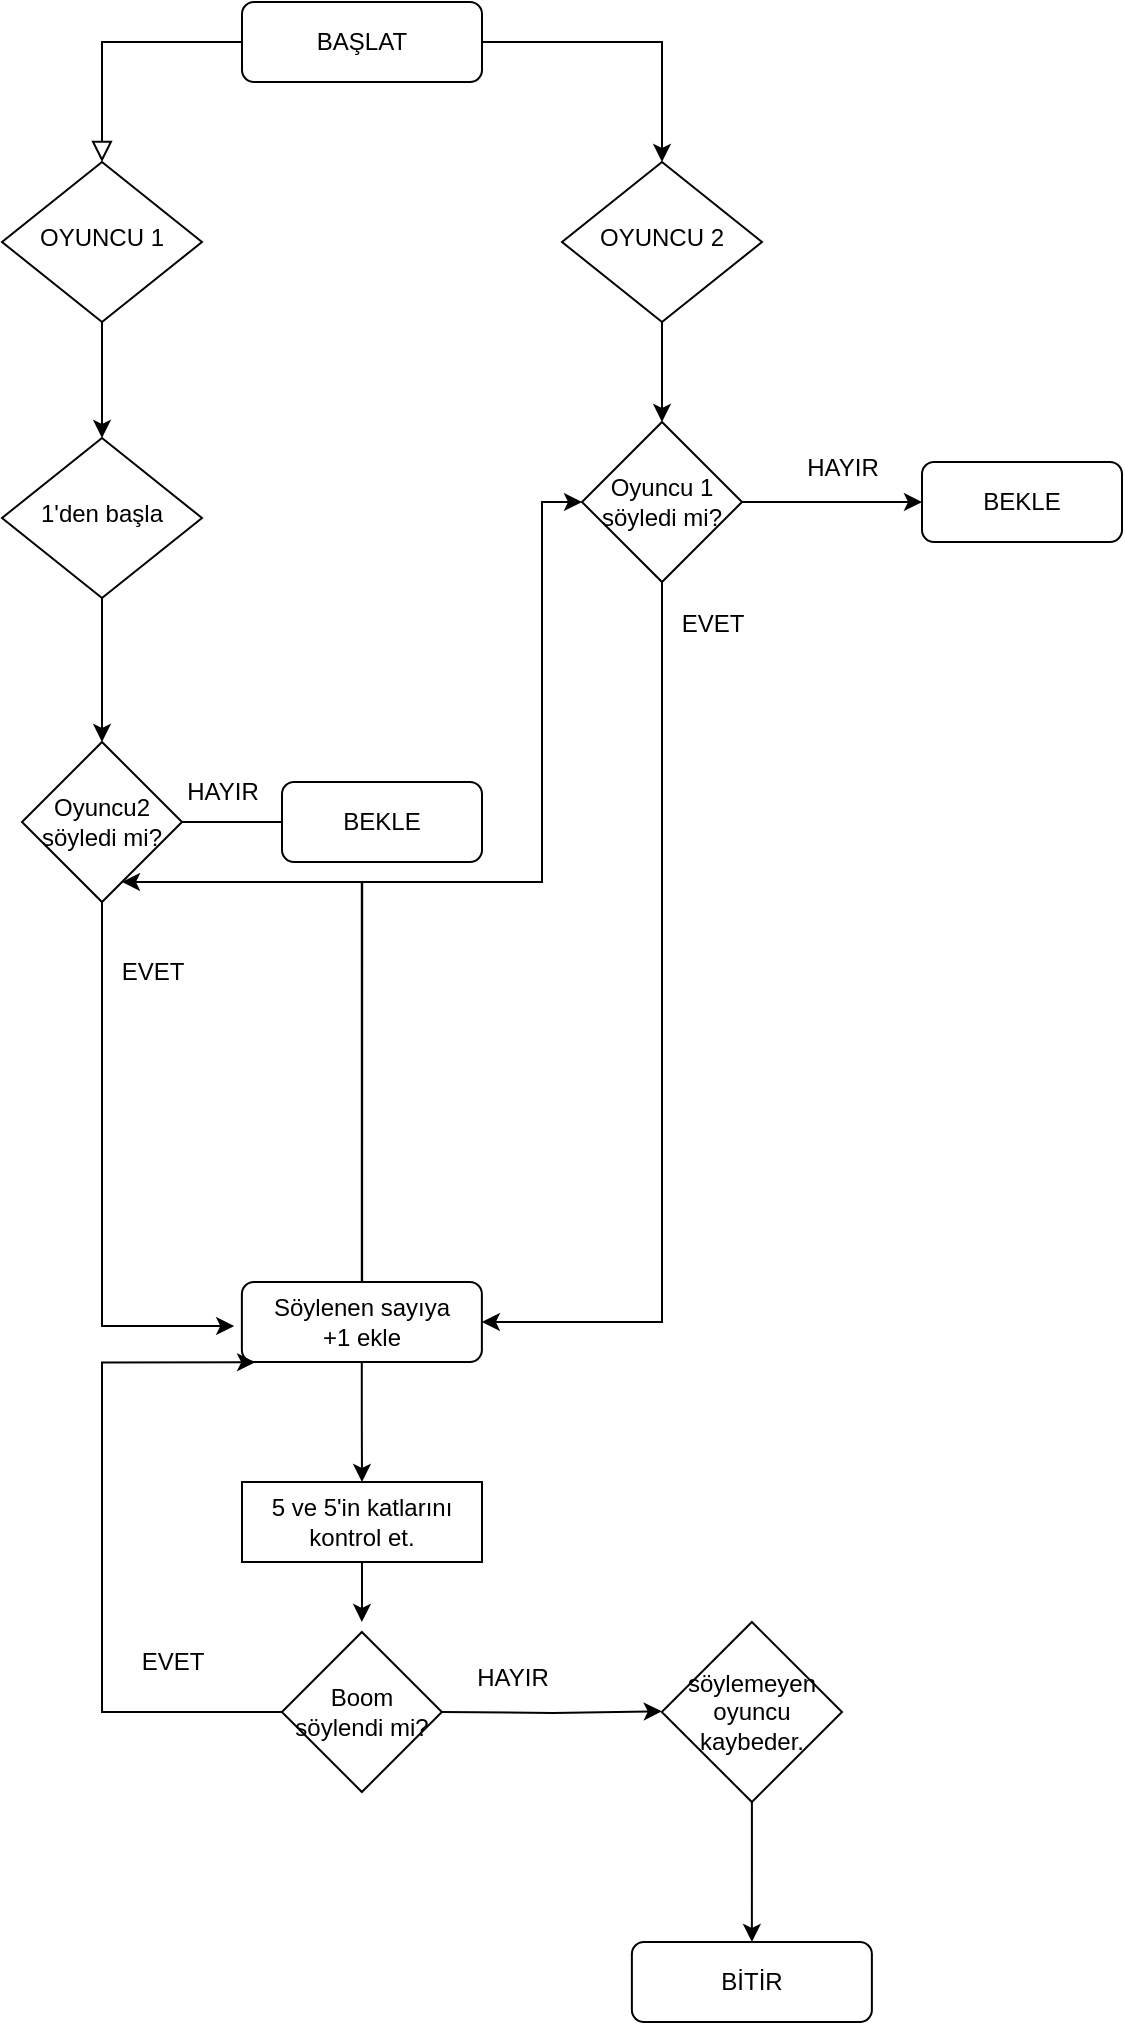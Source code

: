 <mxfile version="24.6.3" type="github">
  <diagram id="C5RBs43oDa-KdzZeNtuy" name="Page-1">
    <mxGraphModel dx="1432" dy="819" grid="1" gridSize="10" guides="1" tooltips="1" connect="1" arrows="1" fold="1" page="1" pageScale="1" pageWidth="827" pageHeight="1169" math="0" shadow="0">
      <root>
        <mxCell id="WIyWlLk6GJQsqaUBKTNV-0" />
        <mxCell id="WIyWlLk6GJQsqaUBKTNV-1" parent="WIyWlLk6GJQsqaUBKTNV-0" />
        <mxCell id="WIyWlLk6GJQsqaUBKTNV-2" value="" style="rounded=0;html=1;jettySize=auto;orthogonalLoop=1;fontSize=11;endArrow=block;endFill=0;endSize=8;strokeWidth=1;shadow=0;labelBackgroundColor=none;edgeStyle=orthogonalEdgeStyle;" parent="WIyWlLk6GJQsqaUBKTNV-1" source="WIyWlLk6GJQsqaUBKTNV-3" target="WIyWlLk6GJQsqaUBKTNV-6" edge="1">
          <mxGeometry relative="1" as="geometry" />
        </mxCell>
        <mxCell id="fPUwkOwxHlRfJI3YSPUk-1" style="edgeStyle=orthogonalEdgeStyle;rounded=0;orthogonalLoop=1;jettySize=auto;html=1;entryX=0.5;entryY=0;entryDx=0;entryDy=0;" edge="1" parent="WIyWlLk6GJQsqaUBKTNV-1" source="WIyWlLk6GJQsqaUBKTNV-3" target="fPUwkOwxHlRfJI3YSPUk-0">
          <mxGeometry relative="1" as="geometry" />
        </mxCell>
        <mxCell id="WIyWlLk6GJQsqaUBKTNV-3" value="BAŞLAT" style="rounded=1;whiteSpace=wrap;html=1;fontSize=12;glass=0;strokeWidth=1;shadow=0;" parent="WIyWlLk6GJQsqaUBKTNV-1" vertex="1">
          <mxGeometry x="160" y="10" width="120" height="40" as="geometry" />
        </mxCell>
        <mxCell id="fPUwkOwxHlRfJI3YSPUk-19" style="edgeStyle=orthogonalEdgeStyle;rounded=0;orthogonalLoop=1;jettySize=auto;html=1;entryX=0.5;entryY=0;entryDx=0;entryDy=0;" edge="1" parent="WIyWlLk6GJQsqaUBKTNV-1" source="WIyWlLk6GJQsqaUBKTNV-6" target="WIyWlLk6GJQsqaUBKTNV-10">
          <mxGeometry relative="1" as="geometry" />
        </mxCell>
        <mxCell id="WIyWlLk6GJQsqaUBKTNV-6" value="OYUNCU 1" style="rhombus;whiteSpace=wrap;html=1;shadow=0;fontFamily=Helvetica;fontSize=12;align=center;strokeWidth=1;spacing=6;spacingTop=-4;" parent="WIyWlLk6GJQsqaUBKTNV-1" vertex="1">
          <mxGeometry x="40" y="90" width="100" height="80" as="geometry" />
        </mxCell>
        <mxCell id="fPUwkOwxHlRfJI3YSPUk-36" style="edgeStyle=orthogonalEdgeStyle;rounded=0;orthogonalLoop=1;jettySize=auto;html=1;" edge="1" parent="WIyWlLk6GJQsqaUBKTNV-1" source="WIyWlLk6GJQsqaUBKTNV-10">
          <mxGeometry relative="1" as="geometry">
            <mxPoint x="90" y="380.0" as="targetPoint" />
          </mxGeometry>
        </mxCell>
        <mxCell id="WIyWlLk6GJQsqaUBKTNV-10" value="1&#39;den başla" style="rhombus;whiteSpace=wrap;html=1;shadow=0;fontFamily=Helvetica;fontSize=12;align=center;strokeWidth=1;spacing=6;spacingTop=-4;" parent="WIyWlLk6GJQsqaUBKTNV-1" vertex="1">
          <mxGeometry x="40" y="228" width="100" height="80" as="geometry" />
        </mxCell>
        <mxCell id="fPUwkOwxHlRfJI3YSPUk-13" style="edgeStyle=orthogonalEdgeStyle;rounded=0;orthogonalLoop=1;jettySize=auto;html=1;" edge="1" parent="WIyWlLk6GJQsqaUBKTNV-1" source="fPUwkOwxHlRfJI3YSPUk-0">
          <mxGeometry relative="1" as="geometry">
            <mxPoint x="370" y="220" as="targetPoint" />
          </mxGeometry>
        </mxCell>
        <mxCell id="fPUwkOwxHlRfJI3YSPUk-0" value="OYUNCU 2" style="rhombus;whiteSpace=wrap;html=1;shadow=0;fontFamily=Helvetica;fontSize=12;align=center;strokeWidth=1;spacing=6;spacingTop=-4;" vertex="1" parent="WIyWlLk6GJQsqaUBKTNV-1">
          <mxGeometry x="320" y="90" width="100" height="80" as="geometry" />
        </mxCell>
        <mxCell id="fPUwkOwxHlRfJI3YSPUk-6" style="edgeStyle=orthogonalEdgeStyle;rounded=0;orthogonalLoop=1;jettySize=auto;html=1;" edge="1" parent="WIyWlLk6GJQsqaUBKTNV-1">
          <mxGeometry relative="1" as="geometry">
            <mxPoint x="369.88" y="864.66" as="targetPoint" />
            <mxPoint x="259.94" y="865" as="sourcePoint" />
          </mxGeometry>
        </mxCell>
        <mxCell id="fPUwkOwxHlRfJI3YSPUk-7" value="&lt;div&gt;HAYIR&lt;/div&gt;&lt;div&gt;&lt;br&gt;&lt;/div&gt;" style="text;html=1;align=center;verticalAlign=middle;resizable=0;points=[];autosize=1;strokeColor=none;fillColor=none;" vertex="1" parent="WIyWlLk6GJQsqaUBKTNV-1">
          <mxGeometry x="264.88" y="835" width="60" height="40" as="geometry" />
        </mxCell>
        <mxCell id="fPUwkOwxHlRfJI3YSPUk-29" style="edgeStyle=orthogonalEdgeStyle;rounded=0;orthogonalLoop=1;jettySize=auto;html=1;entryX=0.5;entryY=0;entryDx=0;entryDy=0;" edge="1" parent="WIyWlLk6GJQsqaUBKTNV-1" source="fPUwkOwxHlRfJI3YSPUk-10" target="fPUwkOwxHlRfJI3YSPUk-12">
          <mxGeometry relative="1" as="geometry" />
        </mxCell>
        <mxCell id="fPUwkOwxHlRfJI3YSPUk-10" value="&lt;div&gt;söylemeyen oyuncu kaybeder.&lt;/div&gt;" style="rhombus;whiteSpace=wrap;html=1;" vertex="1" parent="WIyWlLk6GJQsqaUBKTNV-1">
          <mxGeometry x="369.88" y="820" width="90.12" height="90" as="geometry" />
        </mxCell>
        <mxCell id="fPUwkOwxHlRfJI3YSPUk-12" value="BİTİR" style="rounded=1;whiteSpace=wrap;html=1;fontSize=12;glass=0;strokeWidth=1;shadow=0;" vertex="1" parent="WIyWlLk6GJQsqaUBKTNV-1">
          <mxGeometry x="354.94" y="980" width="120" height="40" as="geometry" />
        </mxCell>
        <mxCell id="fPUwkOwxHlRfJI3YSPUk-15" style="edgeStyle=orthogonalEdgeStyle;rounded=0;orthogonalLoop=1;jettySize=auto;html=1;" edge="1" parent="WIyWlLk6GJQsqaUBKTNV-1" source="fPUwkOwxHlRfJI3YSPUk-14" target="fPUwkOwxHlRfJI3YSPUk-16">
          <mxGeometry relative="1" as="geometry">
            <mxPoint x="500" y="260.0" as="targetPoint" />
          </mxGeometry>
        </mxCell>
        <mxCell id="fPUwkOwxHlRfJI3YSPUk-18" style="rounded=0;orthogonalLoop=1;jettySize=auto;html=1;edgeStyle=orthogonalEdgeStyle;entryX=1;entryY=0.5;entryDx=0;entryDy=0;" edge="1" parent="WIyWlLk6GJQsqaUBKTNV-1" source="fPUwkOwxHlRfJI3YSPUk-14" target="fPUwkOwxHlRfJI3YSPUk-25">
          <mxGeometry relative="1" as="geometry">
            <mxPoint x="370" y="400" as="targetPoint" />
            <Array as="points">
              <mxPoint x="370" y="670" />
            </Array>
          </mxGeometry>
        </mxCell>
        <mxCell id="fPUwkOwxHlRfJI3YSPUk-14" value="Oyuncu 1&lt;div&gt;söyledi mi?&lt;/div&gt;" style="rhombus;whiteSpace=wrap;html=1;" vertex="1" parent="WIyWlLk6GJQsqaUBKTNV-1">
          <mxGeometry x="330" y="220" width="80" height="80" as="geometry" />
        </mxCell>
        <mxCell id="fPUwkOwxHlRfJI3YSPUk-16" value="BEKLE" style="rounded=1;whiteSpace=wrap;html=1;" vertex="1" parent="WIyWlLk6GJQsqaUBKTNV-1">
          <mxGeometry x="500" y="240" width="100" height="40" as="geometry" />
        </mxCell>
        <mxCell id="fPUwkOwxHlRfJI3YSPUk-17" value="HAYIR" style="text;html=1;align=center;verticalAlign=middle;resizable=0;points=[];autosize=1;strokeColor=none;fillColor=none;" vertex="1" parent="WIyWlLk6GJQsqaUBKTNV-1">
          <mxGeometry x="430" y="228" width="60" height="30" as="geometry" />
        </mxCell>
        <mxCell id="fPUwkOwxHlRfJI3YSPUk-20" value="EVET&lt;div&gt;&lt;br&gt;&lt;/div&gt;" style="text;html=1;align=center;verticalAlign=middle;resizable=0;points=[];autosize=1;strokeColor=none;fillColor=none;" vertex="1" parent="WIyWlLk6GJQsqaUBKTNV-1">
          <mxGeometry x="370" y="308" width="50" height="40" as="geometry" />
        </mxCell>
        <mxCell id="fPUwkOwxHlRfJI3YSPUk-28" style="edgeStyle=orthogonalEdgeStyle;rounded=0;orthogonalLoop=1;jettySize=auto;html=1;" edge="1" parent="WIyWlLk6GJQsqaUBKTNV-1" source="fPUwkOwxHlRfJI3YSPUk-25">
          <mxGeometry relative="1" as="geometry">
            <mxPoint x="220" y="750" as="targetPoint" />
          </mxGeometry>
        </mxCell>
        <mxCell id="fPUwkOwxHlRfJI3YSPUk-48" style="edgeStyle=orthogonalEdgeStyle;rounded=0;orthogonalLoop=1;jettySize=auto;html=1;" edge="1" parent="WIyWlLk6GJQsqaUBKTNV-1" target="fPUwkOwxHlRfJI3YSPUk-37">
          <mxGeometry relative="1" as="geometry">
            <mxPoint x="110" y="450" as="targetPoint" />
            <mxPoint x="220.059" y="650.0" as="sourcePoint" />
            <Array as="points">
              <mxPoint x="220" y="450" />
            </Array>
          </mxGeometry>
        </mxCell>
        <mxCell id="fPUwkOwxHlRfJI3YSPUk-50" style="edgeStyle=orthogonalEdgeStyle;rounded=0;orthogonalLoop=1;jettySize=auto;html=1;entryX=0;entryY=0.5;entryDx=0;entryDy=0;" edge="1" parent="WIyWlLk6GJQsqaUBKTNV-1" source="fPUwkOwxHlRfJI3YSPUk-25" target="fPUwkOwxHlRfJI3YSPUk-14">
          <mxGeometry relative="1" as="geometry">
            <mxPoint x="310" y="260" as="targetPoint" />
            <Array as="points">
              <mxPoint x="220" y="450" />
              <mxPoint x="310" y="450" />
              <mxPoint x="310" y="260" />
            </Array>
          </mxGeometry>
        </mxCell>
        <mxCell id="fPUwkOwxHlRfJI3YSPUk-25" value="Söylenen sayıya&lt;div&gt;+1 ekle&lt;/div&gt;" style="rounded=1;whiteSpace=wrap;html=1;fontSize=12;glass=0;strokeWidth=1;shadow=0;" vertex="1" parent="WIyWlLk6GJQsqaUBKTNV-1">
          <mxGeometry x="159.94" y="650" width="120" height="40" as="geometry" />
        </mxCell>
        <mxCell id="fPUwkOwxHlRfJI3YSPUk-34" value="EVET" style="text;html=1;align=center;verticalAlign=middle;resizable=0;points=[];autosize=1;strokeColor=none;fillColor=none;" vertex="1" parent="WIyWlLk6GJQsqaUBKTNV-1">
          <mxGeometry x="99.94" y="825" width="50" height="30" as="geometry" />
        </mxCell>
        <mxCell id="fPUwkOwxHlRfJI3YSPUk-38" style="edgeStyle=orthogonalEdgeStyle;rounded=0;orthogonalLoop=1;jettySize=auto;html=1;" edge="1" parent="WIyWlLk6GJQsqaUBKTNV-1" source="fPUwkOwxHlRfJI3YSPUk-37">
          <mxGeometry relative="1" as="geometry">
            <mxPoint x="200" y="420.0" as="targetPoint" />
          </mxGeometry>
        </mxCell>
        <mxCell id="fPUwkOwxHlRfJI3YSPUk-41" style="edgeStyle=orthogonalEdgeStyle;rounded=0;orthogonalLoop=1;jettySize=auto;html=1;entryX=-0.032;entryY=0.55;entryDx=0;entryDy=0;entryPerimeter=0;" edge="1" parent="WIyWlLk6GJQsqaUBKTNV-1" source="fPUwkOwxHlRfJI3YSPUk-37" target="fPUwkOwxHlRfJI3YSPUk-25">
          <mxGeometry relative="1" as="geometry">
            <mxPoint x="90" y="670" as="targetPoint" />
            <Array as="points">
              <mxPoint x="90" y="672" />
            </Array>
          </mxGeometry>
        </mxCell>
        <mxCell id="fPUwkOwxHlRfJI3YSPUk-37" value="Oyuncu2&lt;div&gt;söyledi mi?&lt;/div&gt;" style="rhombus;whiteSpace=wrap;html=1;" vertex="1" parent="WIyWlLk6GJQsqaUBKTNV-1">
          <mxGeometry x="50" y="380" width="80" height="80" as="geometry" />
        </mxCell>
        <mxCell id="fPUwkOwxHlRfJI3YSPUk-39" value="BEKLE" style="rounded=1;whiteSpace=wrap;html=1;" vertex="1" parent="WIyWlLk6GJQsqaUBKTNV-1">
          <mxGeometry x="180" y="400" width="100" height="40" as="geometry" />
        </mxCell>
        <mxCell id="fPUwkOwxHlRfJI3YSPUk-40" value="HAYIR" style="text;html=1;align=center;verticalAlign=middle;resizable=0;points=[];autosize=1;strokeColor=none;fillColor=none;" vertex="1" parent="WIyWlLk6GJQsqaUBKTNV-1">
          <mxGeometry x="119.94" y="390" width="60" height="30" as="geometry" />
        </mxCell>
        <mxCell id="fPUwkOwxHlRfJI3YSPUk-42" value="EVET" style="text;html=1;align=center;verticalAlign=middle;resizable=0;points=[];autosize=1;strokeColor=none;fillColor=none;" vertex="1" parent="WIyWlLk6GJQsqaUBKTNV-1">
          <mxGeometry x="90" y="480" width="50" height="30" as="geometry" />
        </mxCell>
        <mxCell id="fPUwkOwxHlRfJI3YSPUk-52" style="edgeStyle=orthogonalEdgeStyle;rounded=0;orthogonalLoop=1;jettySize=auto;html=1;" edge="1" parent="WIyWlLk6GJQsqaUBKTNV-1" source="fPUwkOwxHlRfJI3YSPUk-51">
          <mxGeometry relative="1" as="geometry">
            <mxPoint x="219.931" y="820" as="targetPoint" />
          </mxGeometry>
        </mxCell>
        <mxCell id="fPUwkOwxHlRfJI3YSPUk-51" value="5 ve 5&#39;in katlarını kontrol et." style="rounded=0;whiteSpace=wrap;html=1;" vertex="1" parent="WIyWlLk6GJQsqaUBKTNV-1">
          <mxGeometry x="160" y="750" width="120" height="40" as="geometry" />
        </mxCell>
        <mxCell id="fPUwkOwxHlRfJI3YSPUk-55" style="edgeStyle=orthogonalEdgeStyle;rounded=0;orthogonalLoop=1;jettySize=auto;html=1;entryX=0.055;entryY=1.004;entryDx=0;entryDy=0;entryPerimeter=0;" edge="1" parent="WIyWlLk6GJQsqaUBKTNV-1" source="fPUwkOwxHlRfJI3YSPUk-54" target="fPUwkOwxHlRfJI3YSPUk-25">
          <mxGeometry relative="1" as="geometry">
            <mxPoint x="90" y="690" as="targetPoint" />
            <Array as="points">
              <mxPoint x="90" y="865" />
              <mxPoint x="90" y="690" />
            </Array>
          </mxGeometry>
        </mxCell>
        <mxCell id="fPUwkOwxHlRfJI3YSPUk-54" value="Boom söylendi mi?" style="rhombus;whiteSpace=wrap;html=1;" vertex="1" parent="WIyWlLk6GJQsqaUBKTNV-1">
          <mxGeometry x="179.94" y="825" width="80" height="80" as="geometry" />
        </mxCell>
      </root>
    </mxGraphModel>
  </diagram>
</mxfile>
